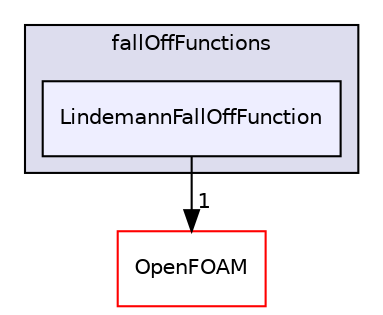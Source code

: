 digraph "src/thermophysicalModels/specie/reaction/reactionRate/fallOffFunctions/LindemannFallOffFunction" {
  bgcolor=transparent;
  compound=true
  node [ fontsize="10", fontname="Helvetica"];
  edge [ labelfontsize="10", labelfontname="Helvetica"];
  subgraph clusterdir_0ed38e6dbdad451b33e6b8c399596aaa {
    graph [ bgcolor="#ddddee", pencolor="black", label="fallOffFunctions" fontname="Helvetica", fontsize="10", URL="dir_0ed38e6dbdad451b33e6b8c399596aaa.html"]
  dir_7d514e853af43e7796b9244754c79151 [shape=box, label="LindemannFallOffFunction", style="filled", fillcolor="#eeeeff", pencolor="black", URL="dir_7d514e853af43e7796b9244754c79151.html"];
  }
  dir_c5473ff19b20e6ec4dfe5c310b3778a8 [shape=box label="OpenFOAM" color="red" URL="dir_c5473ff19b20e6ec4dfe5c310b3778a8.html"];
  dir_7d514e853af43e7796b9244754c79151->dir_c5473ff19b20e6ec4dfe5c310b3778a8 [headlabel="1", labeldistance=1.5 headhref="dir_002953_001898.html"];
}
